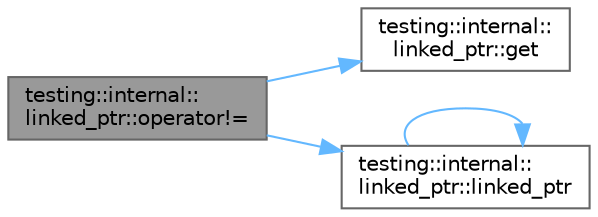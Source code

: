 digraph "testing::internal::linked_ptr::operator!="
{
 // LATEX_PDF_SIZE
  bgcolor="transparent";
  edge [fontname=Helvetica,fontsize=10,labelfontname=Helvetica,labelfontsize=10];
  node [fontname=Helvetica,fontsize=10,shape=box,height=0.2,width=0.4];
  rankdir="LR";
  Node1 [id="Node000001",label="testing::internal::\llinked_ptr::operator!=",height=0.2,width=0.4,color="gray40", fillcolor="grey60", style="filled", fontcolor="black",tooltip=" "];
  Node1 -> Node2 [id="edge1_Node000001_Node000002",color="steelblue1",style="solid",tooltip=" "];
  Node2 [id="Node000002",label="testing::internal::\llinked_ptr::get",height=0.2,width=0.4,color="grey40", fillcolor="white", style="filled",URL="$classtesting_1_1internal_1_1linked__ptr.html#aca6bc39c9d73278fb495804fa508ad73",tooltip=" "];
  Node1 -> Node3 [id="edge2_Node000001_Node000003",color="steelblue1",style="solid",tooltip=" "];
  Node3 [id="Node000003",label="testing::internal::\llinked_ptr::linked_ptr",height=0.2,width=0.4,color="grey40", fillcolor="white", style="filled",URL="$classtesting_1_1internal_1_1linked__ptr.html#a7763f286ca03a7f7363a033d996c8c1c",tooltip=" "];
  Node3 -> Node3 [id="edge3_Node000003_Node000003",color="steelblue1",style="solid",tooltip=" "];
}
